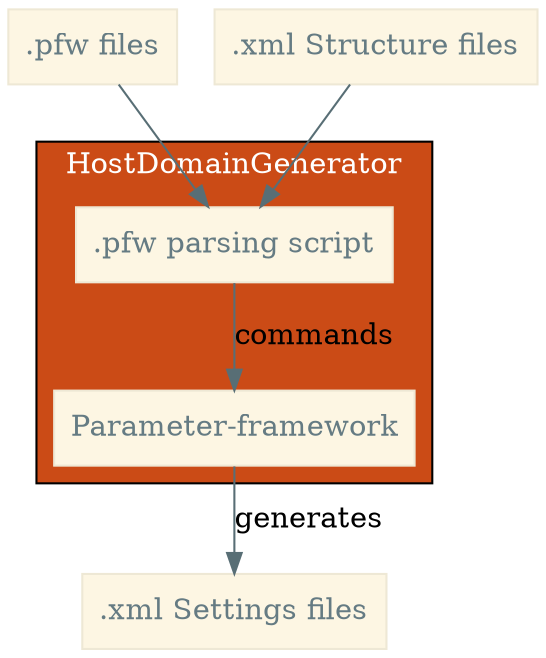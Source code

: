 /**
 * build-generation diagram with solarized light colorscheme
 * Example found on http://fsteeg.com/2006/11/17/uml-class-diagrams-with-graphviz/
 *
 * Colors added by Mattijs Korpershoek
 * <mattijs.korpershoek@gmail.com>
 */

/*
 * Solarized colorscheme:
 * $base03:    #002b36;
 * $base02:    #073642;
 * $base01:    #586e75;
 * $base00:    #657b83;
 * $base0:     #839496;
 * $base1:     #93a1a1;
 * $base2:     #eee8d5;
 * $base3:     #fdf6e3;
 * $yellow:    #b58900;
 * $orange:    #cb4b16;
 * $red:       #dc322f;
 * $magenta:   #d33682;
 * $violet:    #6c71c4;
 * $blue:      #268bd2;
 * $cyan:      #2aa198;
 * $green:     #859900;
 * */
digraph hierarchy
{
  size="15,15"
    node[shape=record,style=filled,fillcolor="#fdf6e3", fontcolor="#657b83", color="#eee8d5"]
    edge[dir=forward, arrowtail=open, color="#586e75"]


    pfwFiles [label=".pfw files"];
  structure[label=".xml Structure files"];

  subgraph clusterVHal{
    label="HostDomainGenerator";
    parsingScript[label=".pfw parsing script"];
    parsingScript -> pfw [label="commands"];
    pfw[label="Parameter-framework"];
    bgcolor="#cb4b16";
    fontcolor="#ffffff";

  }
  generatedSettings[label=".xml Settings files"];

  pfwFiles -> parsingScript;
  structure -> parsingScript;

  pfw -> generatedSettings [label="generates"];
}
